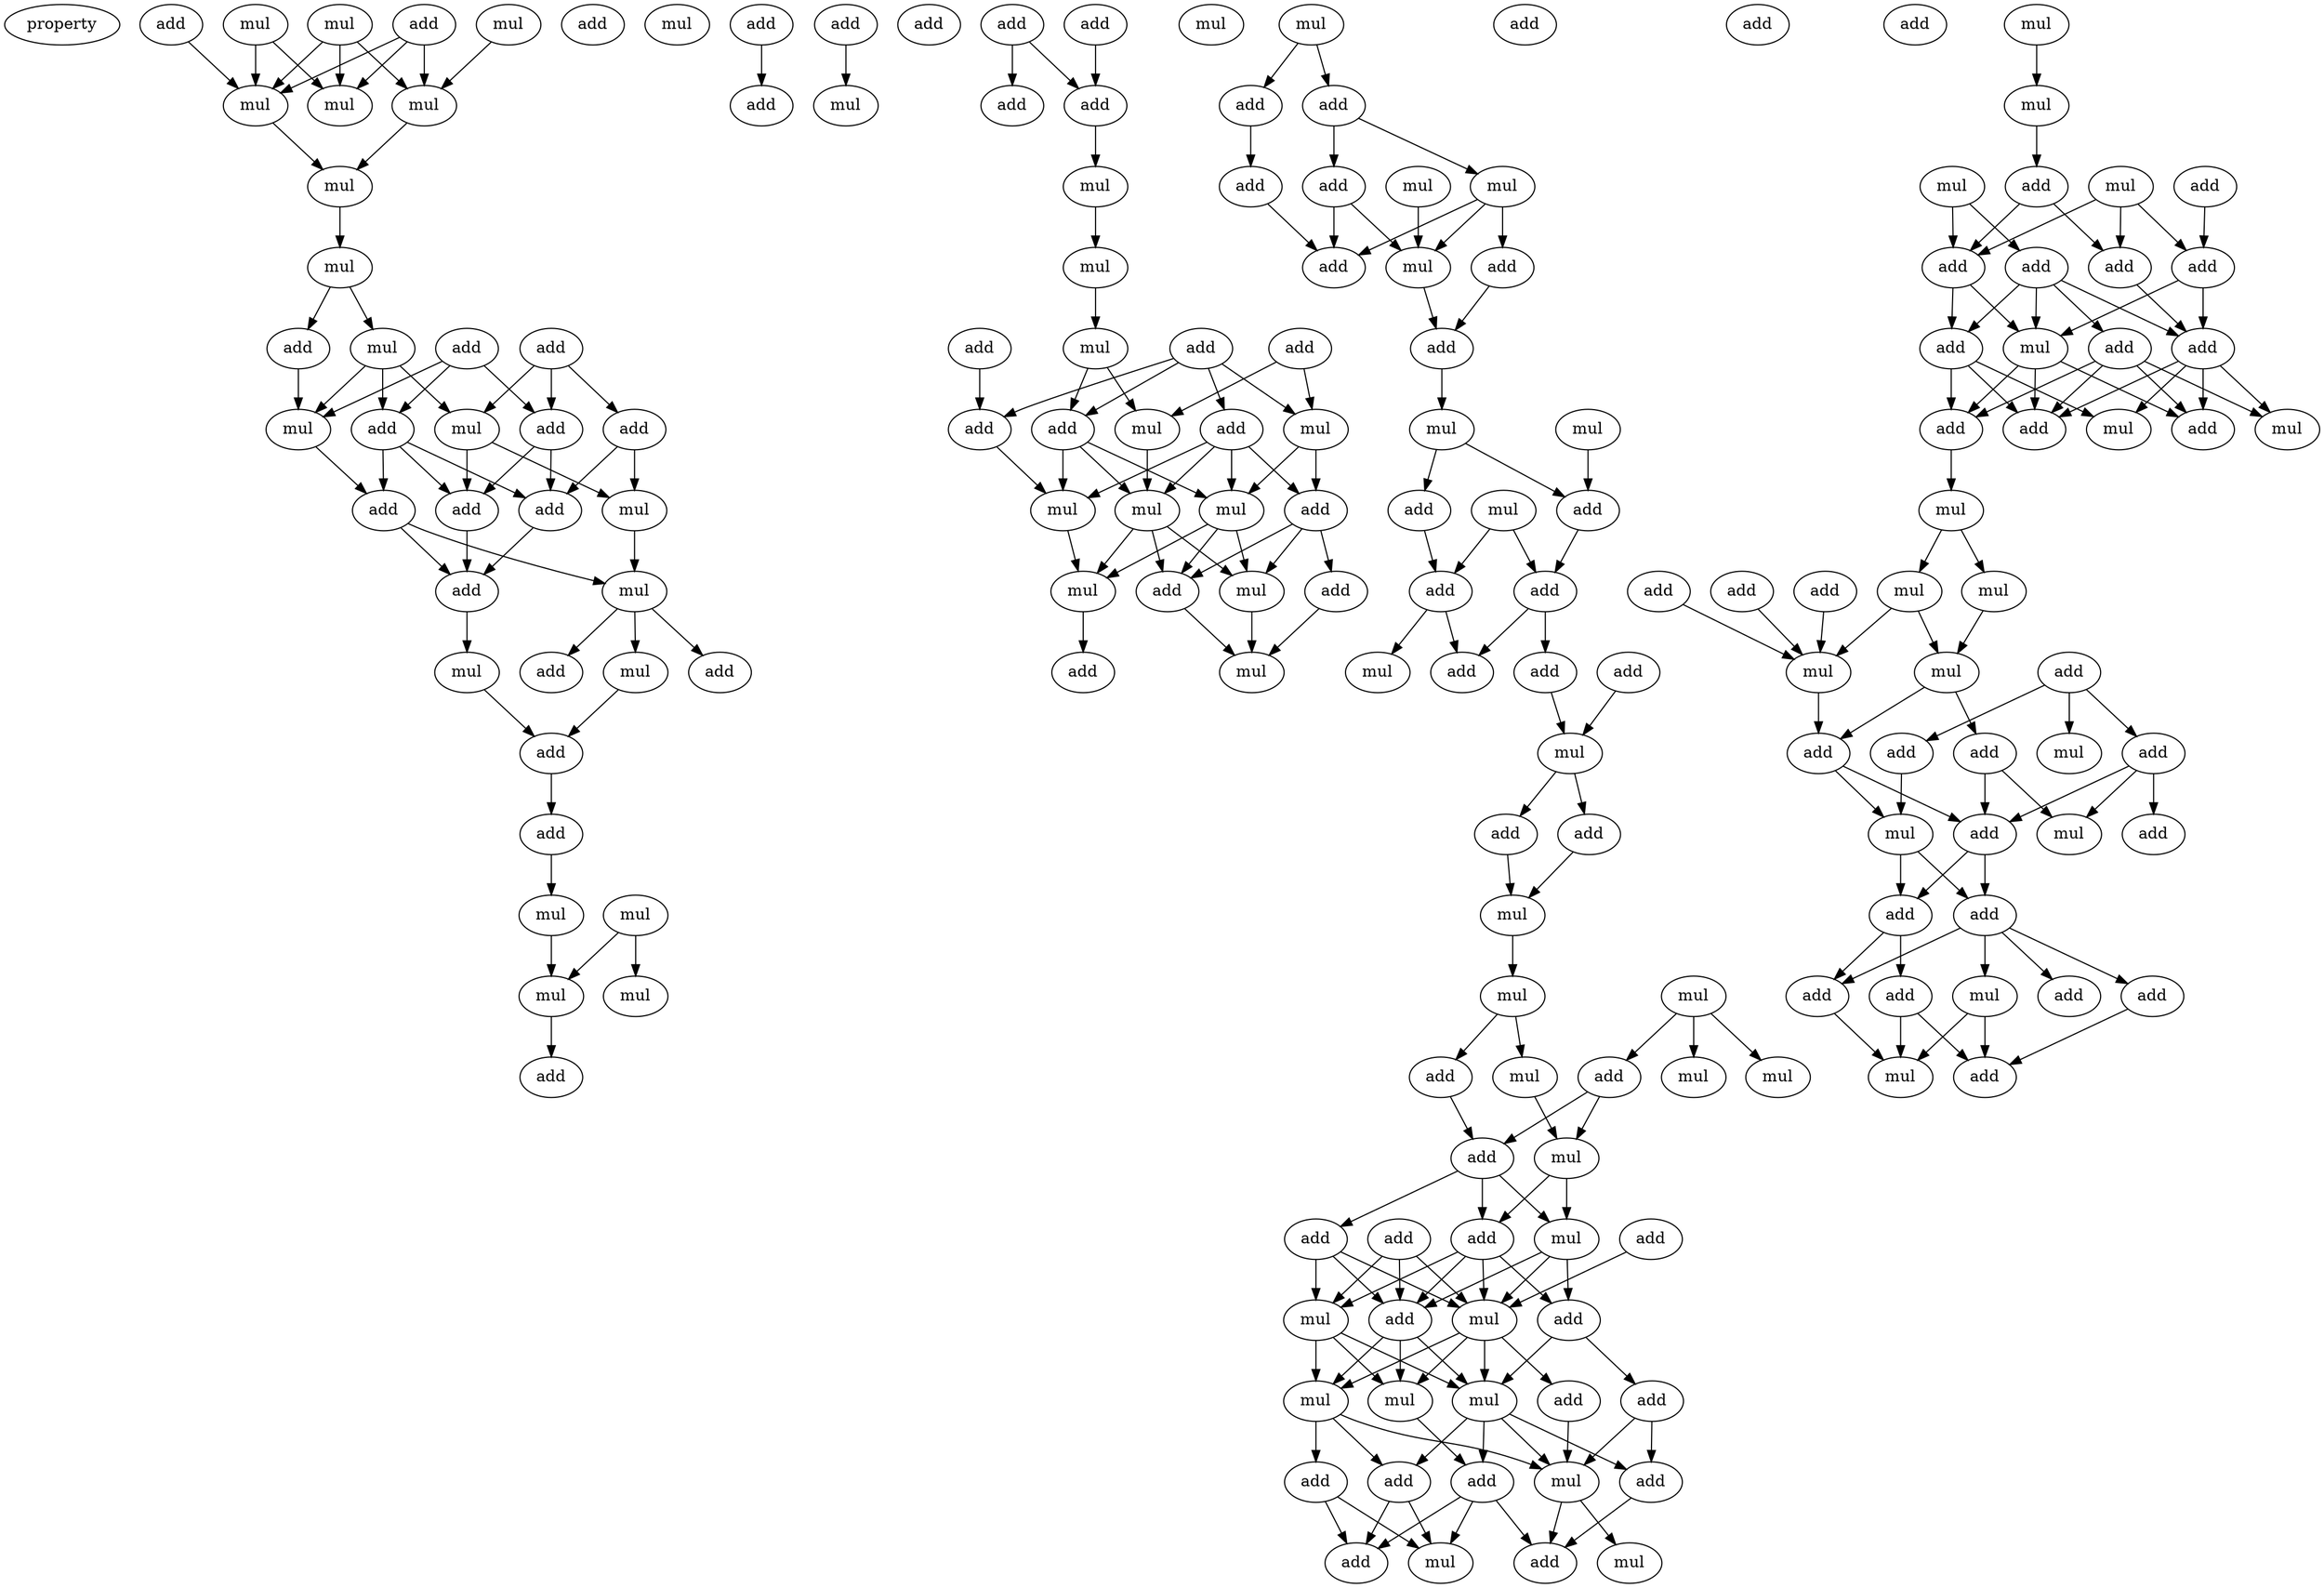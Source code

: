 digraph {
    node [fontcolor=black]
    property [mul=2,lf=1.2]
    0 [ label = mul ];
    1 [ label = add ];
    2 [ label = mul ];
    3 [ label = add ];
    4 [ label = mul ];
    5 [ label = mul ];
    6 [ label = mul ];
    7 [ label = mul ];
    8 [ label = mul ];
    9 [ label = add ];
    10 [ label = mul ];
    11 [ label = add ];
    12 [ label = add ];
    13 [ label = add ];
    14 [ label = mul ];
    15 [ label = mul ];
    16 [ label = mul ];
    17 [ label = add ];
    18 [ label = add ];
    19 [ label = add ];
    20 [ label = add ];
    21 [ label = add ];
    22 [ label = mul ];
    23 [ label = add ];
    24 [ label = mul ];
    25 [ label = add ];
    26 [ label = add ];
    27 [ label = mul ];
    28 [ label = mul ];
    29 [ label = add ];
    30 [ label = add ];
    31 [ label = add ];
    32 [ label = mul ];
    33 [ label = mul ];
    34 [ label = mul ];
    35 [ label = mul ];
    36 [ label = mul ];
    37 [ label = add ];
    38 [ label = add ];
    39 [ label = add ];
    40 [ label = add ];
    41 [ label = mul ];
    42 [ label = add ];
    43 [ label = add ];
    44 [ label = mul ];
    45 [ label = add ];
    46 [ label = add ];
    47 [ label = add ];
    48 [ label = mul ];
    49 [ label = mul ];
    50 [ label = add ];
    51 [ label = add ];
    52 [ label = mul ];
    53 [ label = add ];
    54 [ label = mul ];
    55 [ label = add ];
    56 [ label = add ];
    57 [ label = add ];
    58 [ label = mul ];
    59 [ label = mul ];
    60 [ label = add ];
    61 [ label = mul ];
    62 [ label = mul ];
    63 [ label = add ];
    64 [ label = mul ];
    65 [ label = mul ];
    66 [ label = add ];
    67 [ label = mul ];
    68 [ label = add ];
    69 [ label = mul ];
    70 [ label = add ];
    71 [ label = add ];
    72 [ label = add ];
    73 [ label = add ];
    74 [ label = mul ];
    75 [ label = mul ];
    76 [ label = add ];
    77 [ label = add ];
    78 [ label = mul ];
    79 [ label = add ];
    80 [ label = mul ];
    81 [ label = mul ];
    82 [ label = add ];
    83 [ label = mul ];
    84 [ label = add ];
    85 [ label = add ];
    86 [ label = add ];
    87 [ label = add ];
    88 [ label = mul ];
    89 [ label = add ];
    90 [ label = add ];
    91 [ label = add ];
    92 [ label = mul ];
    93 [ label = add ];
    94 [ label = add ];
    95 [ label = add ];
    96 [ label = add ];
    97 [ label = mul ];
    98 [ label = mul ];
    99 [ label = mul ];
    100 [ label = add ];
    101 [ label = mul ];
    102 [ label = mul ];
    103 [ label = mul ];
    104 [ label = add ];
    105 [ label = add ];
    106 [ label = mul ];
    107 [ label = mul ];
    108 [ label = add ];
    109 [ label = add ];
    110 [ label = add ];
    111 [ label = add ];
    112 [ label = mul ];
    113 [ label = mul ];
    114 [ label = add ];
    115 [ label = add ];
    116 [ label = add ];
    117 [ label = add ];
    118 [ label = mul ];
    119 [ label = mul ];
    120 [ label = mul ];
    121 [ label = add ];
    122 [ label = add ];
    123 [ label = add ];
    124 [ label = add ];
    125 [ label = mul ];
    126 [ label = mul ];
    127 [ label = add ];
    128 [ label = add ];
    129 [ label = mul ];
    130 [ label = mul ];
    131 [ label = mul ];
    132 [ label = add ];
    133 [ label = add ];
    134 [ label = mul ];
    135 [ label = mul ];
    136 [ label = add ];
    137 [ label = add ];
    138 [ label = add ];
    139 [ label = add ];
    140 [ label = add ];
    141 [ label = add ];
    142 [ label = mul ];
    143 [ label = add ];
    144 [ label = add ];
    145 [ label = add ];
    146 [ label = add ];
    147 [ label = mul ];
    148 [ label = mul ];
    149 [ label = mul ];
    150 [ label = mul ];
    151 [ label = add ];
    152 [ label = mul ];
    153 [ label = add ];
    154 [ label = add ];
    155 [ label = add ];
    156 [ label = mul ];
    157 [ label = mul ];
    158 [ label = mul ];
    159 [ label = add ];
    160 [ label = add ];
    161 [ label = add ];
    162 [ label = add ];
    163 [ label = add ];
    164 [ label = mul ];
    165 [ label = mul ];
    166 [ label = add ];
    167 [ label = add ];
    168 [ label = add ];
    169 [ label = add ];
    170 [ label = add ];
    171 [ label = add ];
    172 [ label = add ];
    173 [ label = mul ];
    174 [ label = add ];
    175 [ label = mul ];
    0 -> 5 [ name = 0 ];
    1 -> 6 [ name = 1 ];
    2 -> 6 [ name = 2 ];
    2 -> 7 [ name = 3 ];
    3 -> 5 [ name = 4 ];
    3 -> 6 [ name = 5 ];
    3 -> 7 [ name = 6 ];
    4 -> 5 [ name = 7 ];
    4 -> 6 [ name = 8 ];
    4 -> 7 [ name = 9 ];
    5 -> 8 [ name = 10 ];
    6 -> 8 [ name = 11 ];
    8 -> 10 [ name = 12 ];
    10 -> 12 [ name = 13 ];
    10 -> 14 [ name = 14 ];
    11 -> 15 [ name = 15 ];
    11 -> 18 [ name = 16 ];
    11 -> 19 [ name = 17 ];
    12 -> 15 [ name = 18 ];
    13 -> 16 [ name = 19 ];
    13 -> 17 [ name = 20 ];
    13 -> 19 [ name = 21 ];
    14 -> 15 [ name = 22 ];
    14 -> 16 [ name = 23 ];
    14 -> 18 [ name = 24 ];
    15 -> 20 [ name = 25 ];
    16 -> 21 [ name = 26 ];
    16 -> 22 [ name = 27 ];
    17 -> 22 [ name = 28 ];
    17 -> 23 [ name = 29 ];
    18 -> 20 [ name = 30 ];
    18 -> 21 [ name = 31 ];
    18 -> 23 [ name = 32 ];
    19 -> 21 [ name = 33 ];
    19 -> 23 [ name = 34 ];
    20 -> 24 [ name = 35 ];
    20 -> 25 [ name = 36 ];
    21 -> 25 [ name = 37 ];
    22 -> 24 [ name = 38 ];
    23 -> 25 [ name = 39 ];
    24 -> 26 [ name = 40 ];
    24 -> 27 [ name = 41 ];
    24 -> 29 [ name = 42 ];
    25 -> 28 [ name = 43 ];
    27 -> 30 [ name = 44 ];
    28 -> 30 [ name = 45 ];
    30 -> 31 [ name = 46 ];
    31 -> 34 [ name = 47 ];
    33 -> 35 [ name = 48 ];
    33 -> 36 [ name = 49 ];
    34 -> 36 [ name = 50 ];
    36 -> 38 [ name = 51 ];
    37 -> 39 [ name = 52 ];
    40 -> 41 [ name = 53 ];
    43 -> 46 [ name = 54 ];
    43 -> 47 [ name = 55 ];
    45 -> 47 [ name = 56 ];
    47 -> 48 [ name = 57 ];
    48 -> 49 [ name = 58 ];
    49 -> 52 [ name = 59 ];
    50 -> 55 [ name = 60 ];
    51 -> 54 [ name = 61 ];
    51 -> 55 [ name = 62 ];
    51 -> 56 [ name = 63 ];
    51 -> 57 [ name = 64 ];
    52 -> 57 [ name = 65 ];
    52 -> 58 [ name = 66 ];
    53 -> 54 [ name = 67 ];
    53 -> 58 [ name = 68 ];
    54 -> 60 [ name = 69 ];
    54 -> 61 [ name = 70 ];
    55 -> 59 [ name = 71 ];
    56 -> 59 [ name = 72 ];
    56 -> 60 [ name = 73 ];
    56 -> 61 [ name = 74 ];
    56 -> 62 [ name = 75 ];
    57 -> 59 [ name = 76 ];
    57 -> 61 [ name = 77 ];
    57 -> 62 [ name = 78 ];
    58 -> 62 [ name = 79 ];
    59 -> 65 [ name = 80 ];
    60 -> 63 [ name = 81 ];
    60 -> 64 [ name = 82 ];
    60 -> 66 [ name = 83 ];
    61 -> 63 [ name = 84 ];
    61 -> 64 [ name = 85 ];
    61 -> 65 [ name = 86 ];
    62 -> 63 [ name = 87 ];
    62 -> 64 [ name = 88 ];
    62 -> 65 [ name = 89 ];
    63 -> 67 [ name = 90 ];
    64 -> 67 [ name = 91 ];
    65 -> 68 [ name = 92 ];
    66 -> 67 [ name = 93 ];
    69 -> 70 [ name = 94 ];
    69 -> 71 [ name = 95 ];
    70 -> 72 [ name = 96 ];
    71 -> 73 [ name = 97 ];
    71 -> 75 [ name = 98 ];
    72 -> 77 [ name = 99 ];
    73 -> 77 [ name = 100 ];
    73 -> 78 [ name = 101 ];
    74 -> 78 [ name = 102 ];
    75 -> 76 [ name = 103 ];
    75 -> 77 [ name = 104 ];
    75 -> 78 [ name = 105 ];
    76 -> 79 [ name = 106 ];
    78 -> 79 [ name = 107 ];
    79 -> 81 [ name = 108 ];
    80 -> 85 [ name = 109 ];
    81 -> 84 [ name = 110 ];
    81 -> 85 [ name = 111 ];
    83 -> 86 [ name = 112 ];
    83 -> 87 [ name = 113 ];
    84 -> 86 [ name = 114 ];
    85 -> 87 [ name = 115 ];
    86 -> 88 [ name = 116 ];
    86 -> 91 [ name = 117 ];
    87 -> 89 [ name = 118 ];
    87 -> 91 [ name = 119 ];
    89 -> 92 [ name = 120 ];
    90 -> 92 [ name = 121 ];
    92 -> 94 [ name = 122 ];
    92 -> 96 [ name = 123 ];
    94 -> 97 [ name = 124 ];
    96 -> 97 [ name = 125 ];
    97 -> 98 [ name = 126 ];
    98 -> 102 [ name = 127 ];
    98 -> 104 [ name = 128 ];
    99 -> 100 [ name = 129 ];
    99 -> 101 [ name = 130 ];
    99 -> 103 [ name = 131 ];
    100 -> 105 [ name = 132 ];
    100 -> 106 [ name = 133 ];
    102 -> 106 [ name = 134 ];
    104 -> 105 [ name = 135 ];
    105 -> 107 [ name = 136 ];
    105 -> 109 [ name = 137 ];
    105 -> 111 [ name = 138 ];
    106 -> 107 [ name = 139 ];
    106 -> 109 [ name = 140 ];
    107 -> 112 [ name = 141 ];
    107 -> 114 [ name = 142 ];
    107 -> 115 [ name = 143 ];
    108 -> 112 [ name = 144 ];
    109 -> 112 [ name = 145 ];
    109 -> 113 [ name = 146 ];
    109 -> 114 [ name = 147 ];
    109 -> 115 [ name = 148 ];
    110 -> 112 [ name = 149 ];
    110 -> 113 [ name = 150 ];
    110 -> 115 [ name = 151 ];
    111 -> 112 [ name = 152 ];
    111 -> 113 [ name = 153 ];
    111 -> 115 [ name = 154 ];
    112 -> 117 [ name = 155 ];
    112 -> 118 [ name = 156 ];
    112 -> 119 [ name = 157 ];
    112 -> 120 [ name = 158 ];
    113 -> 118 [ name = 159 ];
    113 -> 119 [ name = 160 ];
    113 -> 120 [ name = 161 ];
    114 -> 116 [ name = 162 ];
    114 -> 118 [ name = 163 ];
    115 -> 118 [ name = 164 ];
    115 -> 119 [ name = 165 ];
    115 -> 120 [ name = 166 ];
    116 -> 123 [ name = 167 ];
    116 -> 125 [ name = 168 ];
    117 -> 125 [ name = 169 ];
    118 -> 121 [ name = 170 ];
    118 -> 122 [ name = 171 ];
    118 -> 123 [ name = 172 ];
    118 -> 125 [ name = 173 ];
    119 -> 121 [ name = 174 ];
    120 -> 122 [ name = 175 ];
    120 -> 124 [ name = 176 ];
    120 -> 125 [ name = 177 ];
    121 -> 126 [ name = 178 ];
    121 -> 127 [ name = 179 ];
    121 -> 128 [ name = 180 ];
    122 -> 126 [ name = 181 ];
    122 -> 128 [ name = 182 ];
    123 -> 127 [ name = 183 ];
    124 -> 126 [ name = 184 ];
    124 -> 128 [ name = 185 ];
    125 -> 127 [ name = 186 ];
    125 -> 129 [ name = 187 ];
    130 -> 131 [ name = 188 ];
    131 -> 133 [ name = 189 ];
    132 -> 138 [ name = 190 ];
    133 -> 136 [ name = 191 ];
    133 -> 139 [ name = 192 ];
    134 -> 136 [ name = 193 ];
    134 -> 138 [ name = 194 ];
    134 -> 139 [ name = 195 ];
    135 -> 136 [ name = 196 ];
    135 -> 137 [ name = 197 ];
    136 -> 141 [ name = 198 ];
    136 -> 142 [ name = 199 ];
    137 -> 140 [ name = 200 ];
    137 -> 141 [ name = 201 ];
    137 -> 142 [ name = 202 ];
    137 -> 143 [ name = 203 ];
    138 -> 142 [ name = 204 ];
    138 -> 143 [ name = 205 ];
    139 -> 143 [ name = 206 ];
    140 -> 144 [ name = 207 ];
    140 -> 145 [ name = 208 ];
    140 -> 146 [ name = 209 ];
    140 -> 147 [ name = 210 ];
    141 -> 145 [ name = 211 ];
    141 -> 146 [ name = 212 ];
    141 -> 148 [ name = 213 ];
    142 -> 144 [ name = 214 ];
    142 -> 145 [ name = 215 ];
    142 -> 146 [ name = 216 ];
    143 -> 144 [ name = 217 ];
    143 -> 146 [ name = 218 ];
    143 -> 147 [ name = 219 ];
    143 -> 148 [ name = 220 ];
    145 -> 149 [ name = 221 ];
    149 -> 150 [ name = 222 ];
    149 -> 152 [ name = 223 ];
    150 -> 156 [ name = 224 ];
    150 -> 157 [ name = 225 ];
    151 -> 157 [ name = 226 ];
    152 -> 156 [ name = 227 ];
    153 -> 157 [ name = 228 ];
    154 -> 157 [ name = 229 ];
    155 -> 158 [ name = 230 ];
    155 -> 159 [ name = 231 ];
    155 -> 162 [ name = 232 ];
    156 -> 160 [ name = 233 ];
    156 -> 161 [ name = 234 ];
    157 -> 160 [ name = 235 ];
    159 -> 164 [ name = 236 ];
    160 -> 163 [ name = 237 ];
    160 -> 164 [ name = 238 ];
    161 -> 163 [ name = 239 ];
    161 -> 165 [ name = 240 ];
    162 -> 163 [ name = 241 ];
    162 -> 165 [ name = 242 ];
    162 -> 166 [ name = 243 ];
    163 -> 167 [ name = 244 ];
    163 -> 168 [ name = 245 ];
    164 -> 167 [ name = 246 ];
    164 -> 168 [ name = 247 ];
    167 -> 169 [ name = 248 ];
    167 -> 171 [ name = 249 ];
    167 -> 172 [ name = 250 ];
    167 -> 173 [ name = 251 ];
    168 -> 169 [ name = 252 ];
    168 -> 170 [ name = 253 ];
    169 -> 175 [ name = 254 ];
    170 -> 174 [ name = 255 ];
    170 -> 175 [ name = 256 ];
    172 -> 174 [ name = 257 ];
    173 -> 174 [ name = 258 ];
    173 -> 175 [ name = 259 ];
}
